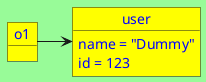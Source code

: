 {
  "sha1": "2jar7wt7mez4ucx0v2rcd9kp69mw51o",
  "insertion": {
    "when": "2024-05-30T20:48:20.018Z",
    "url": "https://forum.plantuml.net/14563/style-object-allow-style-on-object-diagram",
    "user": "plantuml@gmail.com"
  }
}
@startuml
<style>
root {
  FontColor Red
  BackgroundColor palegreen
}
objectDiagram {
  object {
	  FontColor blue
	  BackgroundColor yellow
  }
}
</style>

object o1
object user {
  name = "Dummy"
  id = 123
}

o1  -> user
@enduml
